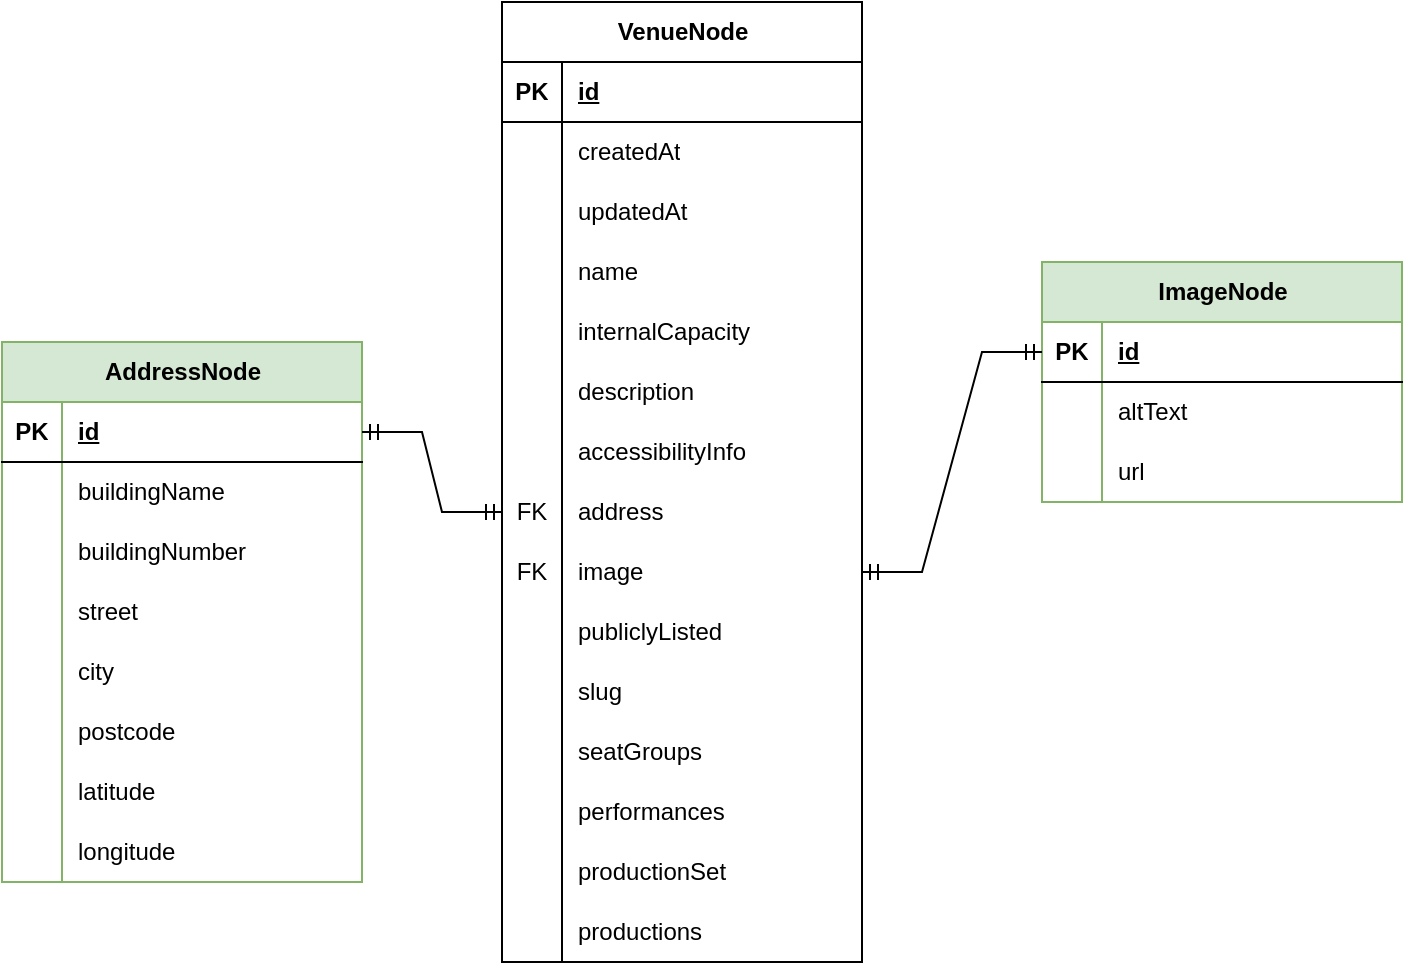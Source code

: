 <mxfile version="24.8.0">
  <diagram id="R2lEEEUBdFMjLlhIrx00" name="Page-1">
    <mxGraphModel dx="638" dy="2514" grid="1" gridSize="10" guides="1" tooltips="1" connect="1" arrows="1" fold="1" page="1" pageScale="1" pageWidth="850" pageHeight="1100" math="0" shadow="0" extFonts="Permanent Marker^https://fonts.googleapis.com/css?family=Permanent+Marker">
      <root>
        <mxCell id="0" />
        <mxCell id="1" parent="0" />
        <mxCell id="DcwALfoOZTYBKfXyS0c5-25" value="&lt;div&gt;AddressNode&lt;/div&gt;" style="shape=table;startSize=30;container=1;collapsible=1;childLayout=tableLayout;fixedRows=1;rowLines=0;fontStyle=1;align=center;resizeLast=1;html=1;fillColor=#d5e8d4;strokeColor=#82b366;" parent="1" vertex="1">
          <mxGeometry x="40" y="20" width="180" height="270" as="geometry">
            <mxRectangle x="600" y="30" width="70" height="30" as="alternateBounds" />
          </mxGeometry>
        </mxCell>
        <mxCell id="DcwALfoOZTYBKfXyS0c5-26" value="" style="shape=tableRow;horizontal=0;startSize=0;swimlaneHead=0;swimlaneBody=0;fillColor=none;collapsible=0;dropTarget=0;points=[[0,0.5],[1,0.5]];portConstraint=eastwest;top=0;left=0;right=0;bottom=1;" parent="DcwALfoOZTYBKfXyS0c5-25" vertex="1">
          <mxGeometry y="30" width="180" height="30" as="geometry" />
        </mxCell>
        <mxCell id="DcwALfoOZTYBKfXyS0c5-27" value="PK" style="shape=partialRectangle;connectable=0;fillColor=none;top=0;left=0;bottom=0;right=0;fontStyle=1;overflow=hidden;whiteSpace=wrap;html=1;" parent="DcwALfoOZTYBKfXyS0c5-26" vertex="1">
          <mxGeometry width="30" height="30" as="geometry">
            <mxRectangle width="30" height="30" as="alternateBounds" />
          </mxGeometry>
        </mxCell>
        <mxCell id="DcwALfoOZTYBKfXyS0c5-28" value="id" style="shape=partialRectangle;connectable=0;fillColor=none;top=0;left=0;bottom=0;right=0;align=left;spacingLeft=6;fontStyle=5;overflow=hidden;whiteSpace=wrap;html=1;" parent="DcwALfoOZTYBKfXyS0c5-26" vertex="1">
          <mxGeometry x="30" width="150" height="30" as="geometry">
            <mxRectangle width="150" height="30" as="alternateBounds" />
          </mxGeometry>
        </mxCell>
        <mxCell id="DcwALfoOZTYBKfXyS0c5-29" value="" style="shape=tableRow;horizontal=0;startSize=0;swimlaneHead=0;swimlaneBody=0;fillColor=none;collapsible=0;dropTarget=0;points=[[0,0.5],[1,0.5]];portConstraint=eastwest;top=0;left=0;right=0;bottom=0;" parent="DcwALfoOZTYBKfXyS0c5-25" vertex="1">
          <mxGeometry y="60" width="180" height="30" as="geometry" />
        </mxCell>
        <mxCell id="DcwALfoOZTYBKfXyS0c5-30" value="" style="shape=partialRectangle;connectable=0;fillColor=none;top=0;left=0;bottom=0;right=0;editable=1;overflow=hidden;whiteSpace=wrap;html=1;" parent="DcwALfoOZTYBKfXyS0c5-29" vertex="1">
          <mxGeometry width="30" height="30" as="geometry">
            <mxRectangle width="30" height="30" as="alternateBounds" />
          </mxGeometry>
        </mxCell>
        <mxCell id="DcwALfoOZTYBKfXyS0c5-31" value="&lt;div&gt;buildingName&lt;/div&gt;" style="shape=partialRectangle;connectable=0;fillColor=none;top=0;left=0;bottom=0;right=0;align=left;spacingLeft=6;overflow=hidden;whiteSpace=wrap;html=1;" parent="DcwALfoOZTYBKfXyS0c5-29" vertex="1">
          <mxGeometry x="30" width="150" height="30" as="geometry">
            <mxRectangle width="150" height="30" as="alternateBounds" />
          </mxGeometry>
        </mxCell>
        <mxCell id="DcwALfoOZTYBKfXyS0c5-32" value="" style="shape=tableRow;horizontal=0;startSize=0;swimlaneHead=0;swimlaneBody=0;fillColor=none;collapsible=0;dropTarget=0;points=[[0,0.5],[1,0.5]];portConstraint=eastwest;top=0;left=0;right=0;bottom=0;" parent="DcwALfoOZTYBKfXyS0c5-25" vertex="1">
          <mxGeometry y="90" width="180" height="30" as="geometry" />
        </mxCell>
        <mxCell id="DcwALfoOZTYBKfXyS0c5-33" value="" style="shape=partialRectangle;connectable=0;fillColor=none;top=0;left=0;bottom=0;right=0;editable=1;overflow=hidden;whiteSpace=wrap;html=1;" parent="DcwALfoOZTYBKfXyS0c5-32" vertex="1">
          <mxGeometry width="30" height="30" as="geometry">
            <mxRectangle width="30" height="30" as="alternateBounds" />
          </mxGeometry>
        </mxCell>
        <mxCell id="DcwALfoOZTYBKfXyS0c5-34" value="buildingNumber" style="shape=partialRectangle;connectable=0;fillColor=none;top=0;left=0;bottom=0;right=0;align=left;spacingLeft=6;overflow=hidden;whiteSpace=wrap;html=1;" parent="DcwALfoOZTYBKfXyS0c5-32" vertex="1">
          <mxGeometry x="30" width="150" height="30" as="geometry">
            <mxRectangle width="150" height="30" as="alternateBounds" />
          </mxGeometry>
        </mxCell>
        <mxCell id="DcwALfoOZTYBKfXyS0c5-35" value="" style="shape=tableRow;horizontal=0;startSize=0;swimlaneHead=0;swimlaneBody=0;fillColor=none;collapsible=0;dropTarget=0;points=[[0,0.5],[1,0.5]];portConstraint=eastwest;top=0;left=0;right=0;bottom=0;" parent="DcwALfoOZTYBKfXyS0c5-25" vertex="1">
          <mxGeometry y="120" width="180" height="30" as="geometry" />
        </mxCell>
        <mxCell id="DcwALfoOZTYBKfXyS0c5-36" value="" style="shape=partialRectangle;connectable=0;fillColor=none;top=0;left=0;bottom=0;right=0;editable=1;overflow=hidden;whiteSpace=wrap;html=1;" parent="DcwALfoOZTYBKfXyS0c5-35" vertex="1">
          <mxGeometry width="30" height="30" as="geometry">
            <mxRectangle width="30" height="30" as="alternateBounds" />
          </mxGeometry>
        </mxCell>
        <mxCell id="DcwALfoOZTYBKfXyS0c5-37" value="&lt;div&gt;street&lt;/div&gt;" style="shape=partialRectangle;connectable=0;fillColor=none;top=0;left=0;bottom=0;right=0;align=left;spacingLeft=6;overflow=hidden;whiteSpace=wrap;html=1;" parent="DcwALfoOZTYBKfXyS0c5-35" vertex="1">
          <mxGeometry x="30" width="150" height="30" as="geometry">
            <mxRectangle width="150" height="30" as="alternateBounds" />
          </mxGeometry>
        </mxCell>
        <mxCell id="DcwALfoOZTYBKfXyS0c5-49" style="shape=tableRow;horizontal=0;startSize=0;swimlaneHead=0;swimlaneBody=0;fillColor=none;collapsible=0;dropTarget=0;points=[[0,0.5],[1,0.5]];portConstraint=eastwest;top=0;left=0;right=0;bottom=0;" parent="DcwALfoOZTYBKfXyS0c5-25" vertex="1">
          <mxGeometry y="150" width="180" height="30" as="geometry" />
        </mxCell>
        <mxCell id="DcwALfoOZTYBKfXyS0c5-50" style="shape=partialRectangle;connectable=0;fillColor=none;top=0;left=0;bottom=0;right=0;editable=1;overflow=hidden;whiteSpace=wrap;html=1;" parent="DcwALfoOZTYBKfXyS0c5-49" vertex="1">
          <mxGeometry width="30" height="30" as="geometry">
            <mxRectangle width="30" height="30" as="alternateBounds" />
          </mxGeometry>
        </mxCell>
        <mxCell id="DcwALfoOZTYBKfXyS0c5-51" value="city" style="shape=partialRectangle;connectable=0;fillColor=none;top=0;left=0;bottom=0;right=0;align=left;spacingLeft=6;overflow=hidden;whiteSpace=wrap;html=1;" parent="DcwALfoOZTYBKfXyS0c5-49" vertex="1">
          <mxGeometry x="30" width="150" height="30" as="geometry">
            <mxRectangle width="150" height="30" as="alternateBounds" />
          </mxGeometry>
        </mxCell>
        <mxCell id="DcwALfoOZTYBKfXyS0c5-46" style="shape=tableRow;horizontal=0;startSize=0;swimlaneHead=0;swimlaneBody=0;fillColor=none;collapsible=0;dropTarget=0;points=[[0,0.5],[1,0.5]];portConstraint=eastwest;top=0;left=0;right=0;bottom=0;rotation=0;" parent="DcwALfoOZTYBKfXyS0c5-25" vertex="1">
          <mxGeometry y="180" width="180" height="30" as="geometry" />
        </mxCell>
        <mxCell id="DcwALfoOZTYBKfXyS0c5-47" style="shape=partialRectangle;connectable=0;fillColor=none;top=0;left=0;bottom=0;right=0;editable=1;overflow=hidden;whiteSpace=wrap;html=1;" parent="DcwALfoOZTYBKfXyS0c5-46" vertex="1">
          <mxGeometry width="30" height="30" as="geometry">
            <mxRectangle width="30" height="30" as="alternateBounds" />
          </mxGeometry>
        </mxCell>
        <mxCell id="DcwALfoOZTYBKfXyS0c5-48" value="postcode" style="shape=partialRectangle;connectable=0;fillColor=none;top=0;left=0;bottom=0;right=0;align=left;spacingLeft=6;overflow=hidden;whiteSpace=wrap;html=1;" parent="DcwALfoOZTYBKfXyS0c5-46" vertex="1">
          <mxGeometry x="30" width="150" height="30" as="geometry">
            <mxRectangle width="150" height="30" as="alternateBounds" />
          </mxGeometry>
        </mxCell>
        <mxCell id="DcwALfoOZTYBKfXyS0c5-43" style="shape=tableRow;horizontal=0;startSize=0;swimlaneHead=0;swimlaneBody=0;fillColor=none;collapsible=0;dropTarget=0;points=[[0,0.5],[1,0.5]];portConstraint=eastwest;top=0;left=0;right=0;bottom=0;" parent="DcwALfoOZTYBKfXyS0c5-25" vertex="1">
          <mxGeometry y="210" width="180" height="30" as="geometry" />
        </mxCell>
        <mxCell id="DcwALfoOZTYBKfXyS0c5-44" style="shape=partialRectangle;connectable=0;fillColor=none;top=0;left=0;bottom=0;right=0;editable=1;overflow=hidden;whiteSpace=wrap;html=1;" parent="DcwALfoOZTYBKfXyS0c5-43" vertex="1">
          <mxGeometry width="30" height="30" as="geometry">
            <mxRectangle width="30" height="30" as="alternateBounds" />
          </mxGeometry>
        </mxCell>
        <mxCell id="DcwALfoOZTYBKfXyS0c5-45" value="latitude" style="shape=partialRectangle;connectable=0;fillColor=none;top=0;left=0;bottom=0;right=0;align=left;spacingLeft=6;overflow=hidden;whiteSpace=wrap;html=1;" parent="DcwALfoOZTYBKfXyS0c5-43" vertex="1">
          <mxGeometry x="30" width="150" height="30" as="geometry">
            <mxRectangle width="150" height="30" as="alternateBounds" />
          </mxGeometry>
        </mxCell>
        <mxCell id="DcwALfoOZTYBKfXyS0c5-40" style="shape=tableRow;horizontal=0;startSize=0;swimlaneHead=0;swimlaneBody=0;fillColor=none;collapsible=0;dropTarget=0;points=[[0,0.5],[1,0.5]];portConstraint=eastwest;top=0;left=0;right=0;bottom=0;" parent="DcwALfoOZTYBKfXyS0c5-25" vertex="1">
          <mxGeometry y="240" width="180" height="30" as="geometry" />
        </mxCell>
        <mxCell id="DcwALfoOZTYBKfXyS0c5-41" style="shape=partialRectangle;connectable=0;fillColor=none;top=0;left=0;bottom=0;right=0;editable=1;overflow=hidden;whiteSpace=wrap;html=1;" parent="DcwALfoOZTYBKfXyS0c5-40" vertex="1">
          <mxGeometry width="30" height="30" as="geometry">
            <mxRectangle width="30" height="30" as="alternateBounds" />
          </mxGeometry>
        </mxCell>
        <mxCell id="DcwALfoOZTYBKfXyS0c5-42" value="longitude" style="shape=partialRectangle;connectable=0;fillColor=none;top=0;left=0;bottom=0;right=0;align=left;spacingLeft=6;overflow=hidden;whiteSpace=wrap;html=1;" parent="DcwALfoOZTYBKfXyS0c5-40" vertex="1">
          <mxGeometry x="30" width="150" height="30" as="geometry">
            <mxRectangle width="150" height="30" as="alternateBounds" />
          </mxGeometry>
        </mxCell>
        <mxCell id="DcwALfoOZTYBKfXyS0c5-65" value="&lt;div&gt;VenueNode&lt;/div&gt;" style="shape=table;startSize=30;container=1;collapsible=1;childLayout=tableLayout;fixedRows=1;rowLines=0;fontStyle=1;align=center;resizeLast=1;html=1;" parent="1" vertex="1">
          <mxGeometry x="290" y="-150" width="180" height="480" as="geometry" />
        </mxCell>
        <mxCell id="DcwALfoOZTYBKfXyS0c5-66" value="" style="shape=tableRow;horizontal=0;startSize=0;swimlaneHead=0;swimlaneBody=0;fillColor=none;collapsible=0;dropTarget=0;points=[[0,0.5],[1,0.5]];portConstraint=eastwest;top=0;left=0;right=0;bottom=1;" parent="DcwALfoOZTYBKfXyS0c5-65" vertex="1">
          <mxGeometry y="30" width="180" height="30" as="geometry" />
        </mxCell>
        <mxCell id="DcwALfoOZTYBKfXyS0c5-67" value="PK" style="shape=partialRectangle;connectable=0;fillColor=none;top=0;left=0;bottom=0;right=0;fontStyle=1;overflow=hidden;whiteSpace=wrap;html=1;" parent="DcwALfoOZTYBKfXyS0c5-66" vertex="1">
          <mxGeometry width="30" height="30" as="geometry">
            <mxRectangle width="30" height="30" as="alternateBounds" />
          </mxGeometry>
        </mxCell>
        <mxCell id="DcwALfoOZTYBKfXyS0c5-68" value="id" style="shape=partialRectangle;connectable=0;fillColor=none;top=0;left=0;bottom=0;right=0;align=left;spacingLeft=6;fontStyle=5;overflow=hidden;whiteSpace=wrap;html=1;" parent="DcwALfoOZTYBKfXyS0c5-66" vertex="1">
          <mxGeometry x="30" width="150" height="30" as="geometry">
            <mxRectangle width="150" height="30" as="alternateBounds" />
          </mxGeometry>
        </mxCell>
        <mxCell id="DcwALfoOZTYBKfXyS0c5-69" value="" style="shape=tableRow;horizontal=0;startSize=0;swimlaneHead=0;swimlaneBody=0;fillColor=none;collapsible=0;dropTarget=0;points=[[0,0.5],[1,0.5]];portConstraint=eastwest;top=0;left=0;right=0;bottom=0;" parent="DcwALfoOZTYBKfXyS0c5-65" vertex="1">
          <mxGeometry y="60" width="180" height="30" as="geometry" />
        </mxCell>
        <mxCell id="DcwALfoOZTYBKfXyS0c5-70" value="" style="shape=partialRectangle;connectable=0;fillColor=none;top=0;left=0;bottom=0;right=0;editable=1;overflow=hidden;whiteSpace=wrap;html=1;" parent="DcwALfoOZTYBKfXyS0c5-69" vertex="1">
          <mxGeometry width="30" height="30" as="geometry">
            <mxRectangle width="30" height="30" as="alternateBounds" />
          </mxGeometry>
        </mxCell>
        <mxCell id="DcwALfoOZTYBKfXyS0c5-71" value="createdAt" style="shape=partialRectangle;connectable=0;fillColor=none;top=0;left=0;bottom=0;right=0;align=left;spacingLeft=6;overflow=hidden;whiteSpace=wrap;html=1;" parent="DcwALfoOZTYBKfXyS0c5-69" vertex="1">
          <mxGeometry x="30" width="150" height="30" as="geometry">
            <mxRectangle width="150" height="30" as="alternateBounds" />
          </mxGeometry>
        </mxCell>
        <mxCell id="DcwALfoOZTYBKfXyS0c5-72" value="" style="shape=tableRow;horizontal=0;startSize=0;swimlaneHead=0;swimlaneBody=0;fillColor=none;collapsible=0;dropTarget=0;points=[[0,0.5],[1,0.5]];portConstraint=eastwest;top=0;left=0;right=0;bottom=0;" parent="DcwALfoOZTYBKfXyS0c5-65" vertex="1">
          <mxGeometry y="90" width="180" height="30" as="geometry" />
        </mxCell>
        <mxCell id="DcwALfoOZTYBKfXyS0c5-73" value="" style="shape=partialRectangle;connectable=0;fillColor=none;top=0;left=0;bottom=0;right=0;editable=1;overflow=hidden;whiteSpace=wrap;html=1;" parent="DcwALfoOZTYBKfXyS0c5-72" vertex="1">
          <mxGeometry width="30" height="30" as="geometry">
            <mxRectangle width="30" height="30" as="alternateBounds" />
          </mxGeometry>
        </mxCell>
        <mxCell id="DcwALfoOZTYBKfXyS0c5-74" value="updatedAt" style="shape=partialRectangle;connectable=0;fillColor=none;top=0;left=0;bottom=0;right=0;align=left;spacingLeft=6;overflow=hidden;whiteSpace=wrap;html=1;" parent="DcwALfoOZTYBKfXyS0c5-72" vertex="1">
          <mxGeometry x="30" width="150" height="30" as="geometry">
            <mxRectangle width="150" height="30" as="alternateBounds" />
          </mxGeometry>
        </mxCell>
        <mxCell id="DcwALfoOZTYBKfXyS0c5-75" value="" style="shape=tableRow;horizontal=0;startSize=0;swimlaneHead=0;swimlaneBody=0;fillColor=none;collapsible=0;dropTarget=0;points=[[0,0.5],[1,0.5]];portConstraint=eastwest;top=0;left=0;right=0;bottom=0;" parent="DcwALfoOZTYBKfXyS0c5-65" vertex="1">
          <mxGeometry y="120" width="180" height="30" as="geometry" />
        </mxCell>
        <mxCell id="DcwALfoOZTYBKfXyS0c5-76" value="" style="shape=partialRectangle;connectable=0;fillColor=none;top=0;left=0;bottom=0;right=0;editable=1;overflow=hidden;whiteSpace=wrap;html=1;" parent="DcwALfoOZTYBKfXyS0c5-75" vertex="1">
          <mxGeometry width="30" height="30" as="geometry">
            <mxRectangle width="30" height="30" as="alternateBounds" />
          </mxGeometry>
        </mxCell>
        <mxCell id="DcwALfoOZTYBKfXyS0c5-77" value="name" style="shape=partialRectangle;connectable=0;fillColor=none;top=0;left=0;bottom=0;right=0;align=left;spacingLeft=6;overflow=hidden;whiteSpace=wrap;html=1;" parent="DcwALfoOZTYBKfXyS0c5-75" vertex="1">
          <mxGeometry x="30" width="150" height="30" as="geometry">
            <mxRectangle width="150" height="30" as="alternateBounds" />
          </mxGeometry>
        </mxCell>
        <mxCell id="DcwALfoOZTYBKfXyS0c5-78" style="shape=tableRow;horizontal=0;startSize=0;swimlaneHead=0;swimlaneBody=0;fillColor=none;collapsible=0;dropTarget=0;points=[[0,0.5],[1,0.5]];portConstraint=eastwest;top=0;left=0;right=0;bottom=0;" parent="DcwALfoOZTYBKfXyS0c5-65" vertex="1">
          <mxGeometry y="150" width="180" height="30" as="geometry" />
        </mxCell>
        <mxCell id="DcwALfoOZTYBKfXyS0c5-79" style="shape=partialRectangle;connectable=0;fillColor=none;top=0;left=0;bottom=0;right=0;editable=1;overflow=hidden;whiteSpace=wrap;html=1;" parent="DcwALfoOZTYBKfXyS0c5-78" vertex="1">
          <mxGeometry width="30" height="30" as="geometry">
            <mxRectangle width="30" height="30" as="alternateBounds" />
          </mxGeometry>
        </mxCell>
        <mxCell id="DcwALfoOZTYBKfXyS0c5-80" value="internalCapacity" style="shape=partialRectangle;connectable=0;fillColor=none;top=0;left=0;bottom=0;right=0;align=left;spacingLeft=6;overflow=hidden;whiteSpace=wrap;html=1;" parent="DcwALfoOZTYBKfXyS0c5-78" vertex="1">
          <mxGeometry x="30" width="150" height="30" as="geometry">
            <mxRectangle width="150" height="30" as="alternateBounds" />
          </mxGeometry>
        </mxCell>
        <mxCell id="DcwALfoOZTYBKfXyS0c5-81" style="shape=tableRow;horizontal=0;startSize=0;swimlaneHead=0;swimlaneBody=0;fillColor=none;collapsible=0;dropTarget=0;points=[[0,0.5],[1,0.5]];portConstraint=eastwest;top=0;left=0;right=0;bottom=0;" parent="DcwALfoOZTYBKfXyS0c5-65" vertex="1">
          <mxGeometry y="180" width="180" height="30" as="geometry" />
        </mxCell>
        <mxCell id="DcwALfoOZTYBKfXyS0c5-82" style="shape=partialRectangle;connectable=0;fillColor=none;top=0;left=0;bottom=0;right=0;editable=1;overflow=hidden;whiteSpace=wrap;html=1;" parent="DcwALfoOZTYBKfXyS0c5-81" vertex="1">
          <mxGeometry width="30" height="30" as="geometry">
            <mxRectangle width="30" height="30" as="alternateBounds" />
          </mxGeometry>
        </mxCell>
        <mxCell id="DcwALfoOZTYBKfXyS0c5-83" value="description" style="shape=partialRectangle;connectable=0;fillColor=none;top=0;left=0;bottom=0;right=0;align=left;spacingLeft=6;overflow=hidden;whiteSpace=wrap;html=1;" parent="DcwALfoOZTYBKfXyS0c5-81" vertex="1">
          <mxGeometry x="30" width="150" height="30" as="geometry">
            <mxRectangle width="150" height="30" as="alternateBounds" />
          </mxGeometry>
        </mxCell>
        <mxCell id="DcwALfoOZTYBKfXyS0c5-84" style="shape=tableRow;horizontal=0;startSize=0;swimlaneHead=0;swimlaneBody=0;fillColor=none;collapsible=0;dropTarget=0;points=[[0,0.5],[1,0.5]];portConstraint=eastwest;top=0;left=0;right=0;bottom=0;" parent="DcwALfoOZTYBKfXyS0c5-65" vertex="1">
          <mxGeometry y="210" width="180" height="30" as="geometry" />
        </mxCell>
        <mxCell id="DcwALfoOZTYBKfXyS0c5-85" style="shape=partialRectangle;connectable=0;fillColor=none;top=0;left=0;bottom=0;right=0;editable=1;overflow=hidden;whiteSpace=wrap;html=1;" parent="DcwALfoOZTYBKfXyS0c5-84" vertex="1">
          <mxGeometry width="30" height="30" as="geometry">
            <mxRectangle width="30" height="30" as="alternateBounds" />
          </mxGeometry>
        </mxCell>
        <mxCell id="DcwALfoOZTYBKfXyS0c5-86" value="accessibilityInfo" style="shape=partialRectangle;connectable=0;fillColor=none;top=0;left=0;bottom=0;right=0;align=left;spacingLeft=6;overflow=hidden;whiteSpace=wrap;html=1;" parent="DcwALfoOZTYBKfXyS0c5-84" vertex="1">
          <mxGeometry x="30" width="150" height="30" as="geometry">
            <mxRectangle width="150" height="30" as="alternateBounds" />
          </mxGeometry>
        </mxCell>
        <mxCell id="DcwALfoOZTYBKfXyS0c5-87" style="shape=tableRow;horizontal=0;startSize=0;swimlaneHead=0;swimlaneBody=0;fillColor=none;collapsible=0;dropTarget=0;points=[[0,0.5],[1,0.5]];portConstraint=eastwest;top=0;left=0;right=0;bottom=0;" parent="DcwALfoOZTYBKfXyS0c5-65" vertex="1">
          <mxGeometry y="240" width="180" height="30" as="geometry" />
        </mxCell>
        <mxCell id="DcwALfoOZTYBKfXyS0c5-88" value="&lt;div&gt;FK&lt;/div&gt;" style="shape=partialRectangle;connectable=0;fillColor=none;top=0;left=0;bottom=0;right=0;editable=1;overflow=hidden;whiteSpace=wrap;html=1;" parent="DcwALfoOZTYBKfXyS0c5-87" vertex="1">
          <mxGeometry width="30" height="30" as="geometry">
            <mxRectangle width="30" height="30" as="alternateBounds" />
          </mxGeometry>
        </mxCell>
        <mxCell id="DcwALfoOZTYBKfXyS0c5-89" value="address" style="shape=partialRectangle;connectable=0;fillColor=none;top=0;left=0;bottom=0;right=0;align=left;spacingLeft=6;overflow=hidden;whiteSpace=wrap;html=1;" parent="DcwALfoOZTYBKfXyS0c5-87" vertex="1">
          <mxGeometry x="30" width="150" height="30" as="geometry">
            <mxRectangle width="150" height="30" as="alternateBounds" />
          </mxGeometry>
        </mxCell>
        <mxCell id="DcwALfoOZTYBKfXyS0c5-90" style="shape=tableRow;horizontal=0;startSize=0;swimlaneHead=0;swimlaneBody=0;fillColor=none;collapsible=0;dropTarget=0;points=[[0,0.5],[1,0.5]];portConstraint=eastwest;top=0;left=0;right=0;bottom=0;" parent="DcwALfoOZTYBKfXyS0c5-65" vertex="1">
          <mxGeometry y="270" width="180" height="30" as="geometry" />
        </mxCell>
        <mxCell id="DcwALfoOZTYBKfXyS0c5-91" value="FK" style="shape=partialRectangle;connectable=0;fillColor=none;top=0;left=0;bottom=0;right=0;editable=1;overflow=hidden;whiteSpace=wrap;html=1;" parent="DcwALfoOZTYBKfXyS0c5-90" vertex="1">
          <mxGeometry width="30" height="30" as="geometry">
            <mxRectangle width="30" height="30" as="alternateBounds" />
          </mxGeometry>
        </mxCell>
        <mxCell id="DcwALfoOZTYBKfXyS0c5-92" value="image" style="shape=partialRectangle;connectable=0;fillColor=none;top=0;left=0;bottom=0;right=0;align=left;spacingLeft=6;overflow=hidden;whiteSpace=wrap;html=1;" parent="DcwALfoOZTYBKfXyS0c5-90" vertex="1">
          <mxGeometry x="30" width="150" height="30" as="geometry">
            <mxRectangle width="150" height="30" as="alternateBounds" />
          </mxGeometry>
        </mxCell>
        <mxCell id="DcwALfoOZTYBKfXyS0c5-93" style="shape=tableRow;horizontal=0;startSize=0;swimlaneHead=0;swimlaneBody=0;fillColor=none;collapsible=0;dropTarget=0;points=[[0,0.5],[1,0.5]];portConstraint=eastwest;top=0;left=0;right=0;bottom=0;" parent="DcwALfoOZTYBKfXyS0c5-65" vertex="1">
          <mxGeometry y="300" width="180" height="30" as="geometry" />
        </mxCell>
        <mxCell id="DcwALfoOZTYBKfXyS0c5-94" style="shape=partialRectangle;connectable=0;fillColor=none;top=0;left=0;bottom=0;right=0;editable=1;overflow=hidden;whiteSpace=wrap;html=1;" parent="DcwALfoOZTYBKfXyS0c5-93" vertex="1">
          <mxGeometry width="30" height="30" as="geometry">
            <mxRectangle width="30" height="30" as="alternateBounds" />
          </mxGeometry>
        </mxCell>
        <mxCell id="DcwALfoOZTYBKfXyS0c5-95" value="publiclyListed" style="shape=partialRectangle;connectable=0;fillColor=none;top=0;left=0;bottom=0;right=0;align=left;spacingLeft=6;overflow=hidden;whiteSpace=wrap;html=1;" parent="DcwALfoOZTYBKfXyS0c5-93" vertex="1">
          <mxGeometry x="30" width="150" height="30" as="geometry">
            <mxRectangle width="150" height="30" as="alternateBounds" />
          </mxGeometry>
        </mxCell>
        <mxCell id="DcwALfoOZTYBKfXyS0c5-96" style="shape=tableRow;horizontal=0;startSize=0;swimlaneHead=0;swimlaneBody=0;fillColor=none;collapsible=0;dropTarget=0;points=[[0,0.5],[1,0.5]];portConstraint=eastwest;top=0;left=0;right=0;bottom=0;" parent="DcwALfoOZTYBKfXyS0c5-65" vertex="1">
          <mxGeometry y="330" width="180" height="30" as="geometry" />
        </mxCell>
        <mxCell id="DcwALfoOZTYBKfXyS0c5-97" style="shape=partialRectangle;connectable=0;fillColor=none;top=0;left=0;bottom=0;right=0;editable=1;overflow=hidden;whiteSpace=wrap;html=1;" parent="DcwALfoOZTYBKfXyS0c5-96" vertex="1">
          <mxGeometry width="30" height="30" as="geometry">
            <mxRectangle width="30" height="30" as="alternateBounds" />
          </mxGeometry>
        </mxCell>
        <mxCell id="DcwALfoOZTYBKfXyS0c5-98" value="slug" style="shape=partialRectangle;connectable=0;fillColor=none;top=0;left=0;bottom=0;right=0;align=left;spacingLeft=6;overflow=hidden;whiteSpace=wrap;html=1;" parent="DcwALfoOZTYBKfXyS0c5-96" vertex="1">
          <mxGeometry x="30" width="150" height="30" as="geometry">
            <mxRectangle width="150" height="30" as="alternateBounds" />
          </mxGeometry>
        </mxCell>
        <mxCell id="DcwALfoOZTYBKfXyS0c5-99" style="shape=tableRow;horizontal=0;startSize=0;swimlaneHead=0;swimlaneBody=0;fillColor=none;collapsible=0;dropTarget=0;points=[[0,0.5],[1,0.5]];portConstraint=eastwest;top=0;left=0;right=0;bottom=0;" parent="DcwALfoOZTYBKfXyS0c5-65" vertex="1">
          <mxGeometry y="360" width="180" height="30" as="geometry" />
        </mxCell>
        <mxCell id="DcwALfoOZTYBKfXyS0c5-100" style="shape=partialRectangle;connectable=0;fillColor=none;top=0;left=0;bottom=0;right=0;editable=1;overflow=hidden;whiteSpace=wrap;html=1;" parent="DcwALfoOZTYBKfXyS0c5-99" vertex="1">
          <mxGeometry width="30" height="30" as="geometry">
            <mxRectangle width="30" height="30" as="alternateBounds" />
          </mxGeometry>
        </mxCell>
        <mxCell id="DcwALfoOZTYBKfXyS0c5-101" value="seatGroups" style="shape=partialRectangle;connectable=0;fillColor=none;top=0;left=0;bottom=0;right=0;align=left;spacingLeft=6;overflow=hidden;whiteSpace=wrap;html=1;" parent="DcwALfoOZTYBKfXyS0c5-99" vertex="1">
          <mxGeometry x="30" width="150" height="30" as="geometry">
            <mxRectangle width="150" height="30" as="alternateBounds" />
          </mxGeometry>
        </mxCell>
        <mxCell id="DcwALfoOZTYBKfXyS0c5-102" style="shape=tableRow;horizontal=0;startSize=0;swimlaneHead=0;swimlaneBody=0;fillColor=none;collapsible=0;dropTarget=0;points=[[0,0.5],[1,0.5]];portConstraint=eastwest;top=0;left=0;right=0;bottom=0;" parent="DcwALfoOZTYBKfXyS0c5-65" vertex="1">
          <mxGeometry y="390" width="180" height="30" as="geometry" />
        </mxCell>
        <mxCell id="DcwALfoOZTYBKfXyS0c5-103" style="shape=partialRectangle;connectable=0;fillColor=none;top=0;left=0;bottom=0;right=0;editable=1;overflow=hidden;whiteSpace=wrap;html=1;" parent="DcwALfoOZTYBKfXyS0c5-102" vertex="1">
          <mxGeometry width="30" height="30" as="geometry">
            <mxRectangle width="30" height="30" as="alternateBounds" />
          </mxGeometry>
        </mxCell>
        <mxCell id="DcwALfoOZTYBKfXyS0c5-104" value="performances" style="shape=partialRectangle;connectable=0;fillColor=none;top=0;left=0;bottom=0;right=0;align=left;spacingLeft=6;overflow=hidden;whiteSpace=wrap;html=1;" parent="DcwALfoOZTYBKfXyS0c5-102" vertex="1">
          <mxGeometry x="30" width="150" height="30" as="geometry">
            <mxRectangle width="150" height="30" as="alternateBounds" />
          </mxGeometry>
        </mxCell>
        <mxCell id="DcwALfoOZTYBKfXyS0c5-105" style="shape=tableRow;horizontal=0;startSize=0;swimlaneHead=0;swimlaneBody=0;fillColor=none;collapsible=0;dropTarget=0;points=[[0,0.5],[1,0.5]];portConstraint=eastwest;top=0;left=0;right=0;bottom=0;" parent="DcwALfoOZTYBKfXyS0c5-65" vertex="1">
          <mxGeometry y="420" width="180" height="30" as="geometry" />
        </mxCell>
        <mxCell id="DcwALfoOZTYBKfXyS0c5-106" style="shape=partialRectangle;connectable=0;fillColor=none;top=0;left=0;bottom=0;right=0;editable=1;overflow=hidden;whiteSpace=wrap;html=1;" parent="DcwALfoOZTYBKfXyS0c5-105" vertex="1">
          <mxGeometry width="30" height="30" as="geometry">
            <mxRectangle width="30" height="30" as="alternateBounds" />
          </mxGeometry>
        </mxCell>
        <mxCell id="DcwALfoOZTYBKfXyS0c5-107" value="productionSet" style="shape=partialRectangle;connectable=0;fillColor=none;top=0;left=0;bottom=0;right=0;align=left;spacingLeft=6;overflow=hidden;whiteSpace=wrap;html=1;" parent="DcwALfoOZTYBKfXyS0c5-105" vertex="1">
          <mxGeometry x="30" width="150" height="30" as="geometry">
            <mxRectangle width="150" height="30" as="alternateBounds" />
          </mxGeometry>
        </mxCell>
        <mxCell id="DcwALfoOZTYBKfXyS0c5-108" style="shape=tableRow;horizontal=0;startSize=0;swimlaneHead=0;swimlaneBody=0;fillColor=none;collapsible=0;dropTarget=0;points=[[0,0.5],[1,0.5]];portConstraint=eastwest;top=0;left=0;right=0;bottom=0;" parent="DcwALfoOZTYBKfXyS0c5-65" vertex="1">
          <mxGeometry y="450" width="180" height="30" as="geometry" />
        </mxCell>
        <mxCell id="DcwALfoOZTYBKfXyS0c5-109" style="shape=partialRectangle;connectable=0;fillColor=none;top=0;left=0;bottom=0;right=0;editable=1;overflow=hidden;whiteSpace=wrap;html=1;" parent="DcwALfoOZTYBKfXyS0c5-108" vertex="1">
          <mxGeometry width="30" height="30" as="geometry">
            <mxRectangle width="30" height="30" as="alternateBounds" />
          </mxGeometry>
        </mxCell>
        <mxCell id="DcwALfoOZTYBKfXyS0c5-110" value="productions" style="shape=partialRectangle;connectable=0;fillColor=none;top=0;left=0;bottom=0;right=0;align=left;spacingLeft=6;overflow=hidden;whiteSpace=wrap;html=1;" parent="DcwALfoOZTYBKfXyS0c5-108" vertex="1">
          <mxGeometry x="30" width="150" height="30" as="geometry">
            <mxRectangle width="150" height="30" as="alternateBounds" />
          </mxGeometry>
        </mxCell>
        <mxCell id="DcwALfoOZTYBKfXyS0c5-114" value="" style="edgeStyle=entityRelationEdgeStyle;fontSize=12;html=1;endArrow=ERmandOne;startArrow=ERmandOne;rounded=0;" parent="1" source="DcwALfoOZTYBKfXyS0c5-87" target="DcwALfoOZTYBKfXyS0c5-26" edge="1">
          <mxGeometry width="100" height="100" relative="1" as="geometry">
            <mxPoint x="520" y="450" as="sourcePoint" />
            <mxPoint x="620" y="350" as="targetPoint" />
            <Array as="points">
              <mxPoint x="540" y="390" />
            </Array>
          </mxGeometry>
        </mxCell>
        <mxCell id="DcwALfoOZTYBKfXyS0c5-115" value="ImageNode" style="shape=table;startSize=30;container=1;collapsible=1;childLayout=tableLayout;fixedRows=1;rowLines=0;fontStyle=1;align=center;resizeLast=1;html=1;fillColor=#d5e8d4;strokeColor=#82b366;" parent="1" vertex="1">
          <mxGeometry x="560" y="-20" width="180" height="120" as="geometry" />
        </mxCell>
        <mxCell id="DcwALfoOZTYBKfXyS0c5-116" value="" style="shape=tableRow;horizontal=0;startSize=0;swimlaneHead=0;swimlaneBody=0;fillColor=none;collapsible=0;dropTarget=0;points=[[0,0.5],[1,0.5]];portConstraint=eastwest;top=0;left=0;right=0;bottom=1;" parent="DcwALfoOZTYBKfXyS0c5-115" vertex="1">
          <mxGeometry y="30" width="180" height="30" as="geometry" />
        </mxCell>
        <mxCell id="DcwALfoOZTYBKfXyS0c5-117" value="PK" style="shape=partialRectangle;connectable=0;fillColor=none;top=0;left=0;bottom=0;right=0;fontStyle=1;overflow=hidden;whiteSpace=wrap;html=1;" parent="DcwALfoOZTYBKfXyS0c5-116" vertex="1">
          <mxGeometry width="30" height="30" as="geometry">
            <mxRectangle width="30" height="30" as="alternateBounds" />
          </mxGeometry>
        </mxCell>
        <mxCell id="DcwALfoOZTYBKfXyS0c5-118" value="id" style="shape=partialRectangle;connectable=0;fillColor=none;top=0;left=0;bottom=0;right=0;align=left;spacingLeft=6;fontStyle=5;overflow=hidden;whiteSpace=wrap;html=1;" parent="DcwALfoOZTYBKfXyS0c5-116" vertex="1">
          <mxGeometry x="30" width="150" height="30" as="geometry">
            <mxRectangle width="150" height="30" as="alternateBounds" />
          </mxGeometry>
        </mxCell>
        <mxCell id="DcwALfoOZTYBKfXyS0c5-119" value="" style="shape=tableRow;horizontal=0;startSize=0;swimlaneHead=0;swimlaneBody=0;fillColor=none;collapsible=0;dropTarget=0;points=[[0,0.5],[1,0.5]];portConstraint=eastwest;top=0;left=0;right=0;bottom=0;" parent="DcwALfoOZTYBKfXyS0c5-115" vertex="1">
          <mxGeometry y="60" width="180" height="30" as="geometry" />
        </mxCell>
        <mxCell id="DcwALfoOZTYBKfXyS0c5-120" value="" style="shape=partialRectangle;connectable=0;fillColor=none;top=0;left=0;bottom=0;right=0;editable=1;overflow=hidden;whiteSpace=wrap;html=1;" parent="DcwALfoOZTYBKfXyS0c5-119" vertex="1">
          <mxGeometry width="30" height="30" as="geometry">
            <mxRectangle width="30" height="30" as="alternateBounds" />
          </mxGeometry>
        </mxCell>
        <mxCell id="DcwALfoOZTYBKfXyS0c5-121" value="altText" style="shape=partialRectangle;connectable=0;fillColor=none;top=0;left=0;bottom=0;right=0;align=left;spacingLeft=6;overflow=hidden;whiteSpace=wrap;html=1;" parent="DcwALfoOZTYBKfXyS0c5-119" vertex="1">
          <mxGeometry x="30" width="150" height="30" as="geometry">
            <mxRectangle width="150" height="30" as="alternateBounds" />
          </mxGeometry>
        </mxCell>
        <mxCell id="DcwALfoOZTYBKfXyS0c5-122" value="" style="shape=tableRow;horizontal=0;startSize=0;swimlaneHead=0;swimlaneBody=0;fillColor=none;collapsible=0;dropTarget=0;points=[[0,0.5],[1,0.5]];portConstraint=eastwest;top=0;left=0;right=0;bottom=0;" parent="DcwALfoOZTYBKfXyS0c5-115" vertex="1">
          <mxGeometry y="90" width="180" height="30" as="geometry" />
        </mxCell>
        <mxCell id="DcwALfoOZTYBKfXyS0c5-123" value="" style="shape=partialRectangle;connectable=0;fillColor=none;top=0;left=0;bottom=0;right=0;editable=1;overflow=hidden;whiteSpace=wrap;html=1;" parent="DcwALfoOZTYBKfXyS0c5-122" vertex="1">
          <mxGeometry width="30" height="30" as="geometry">
            <mxRectangle width="30" height="30" as="alternateBounds" />
          </mxGeometry>
        </mxCell>
        <mxCell id="DcwALfoOZTYBKfXyS0c5-124" value="url" style="shape=partialRectangle;connectable=0;fillColor=none;top=0;left=0;bottom=0;right=0;align=left;spacingLeft=6;overflow=hidden;whiteSpace=wrap;html=1;" parent="DcwALfoOZTYBKfXyS0c5-122" vertex="1">
          <mxGeometry x="30" width="150" height="30" as="geometry">
            <mxRectangle width="150" height="30" as="alternateBounds" />
          </mxGeometry>
        </mxCell>
        <mxCell id="DcwALfoOZTYBKfXyS0c5-130" value="" style="edgeStyle=entityRelationEdgeStyle;fontSize=12;html=1;endArrow=ERmandOne;startArrow=ERmandOne;rounded=0;" parent="1" source="DcwALfoOZTYBKfXyS0c5-90" target="DcwALfoOZTYBKfXyS0c5-116" edge="1">
          <mxGeometry width="100" height="100" relative="1" as="geometry">
            <mxPoint x="480" y="90" as="sourcePoint" />
            <mxPoint x="580" y="-10" as="targetPoint" />
          </mxGeometry>
        </mxCell>
      </root>
    </mxGraphModel>
  </diagram>
</mxfile>
